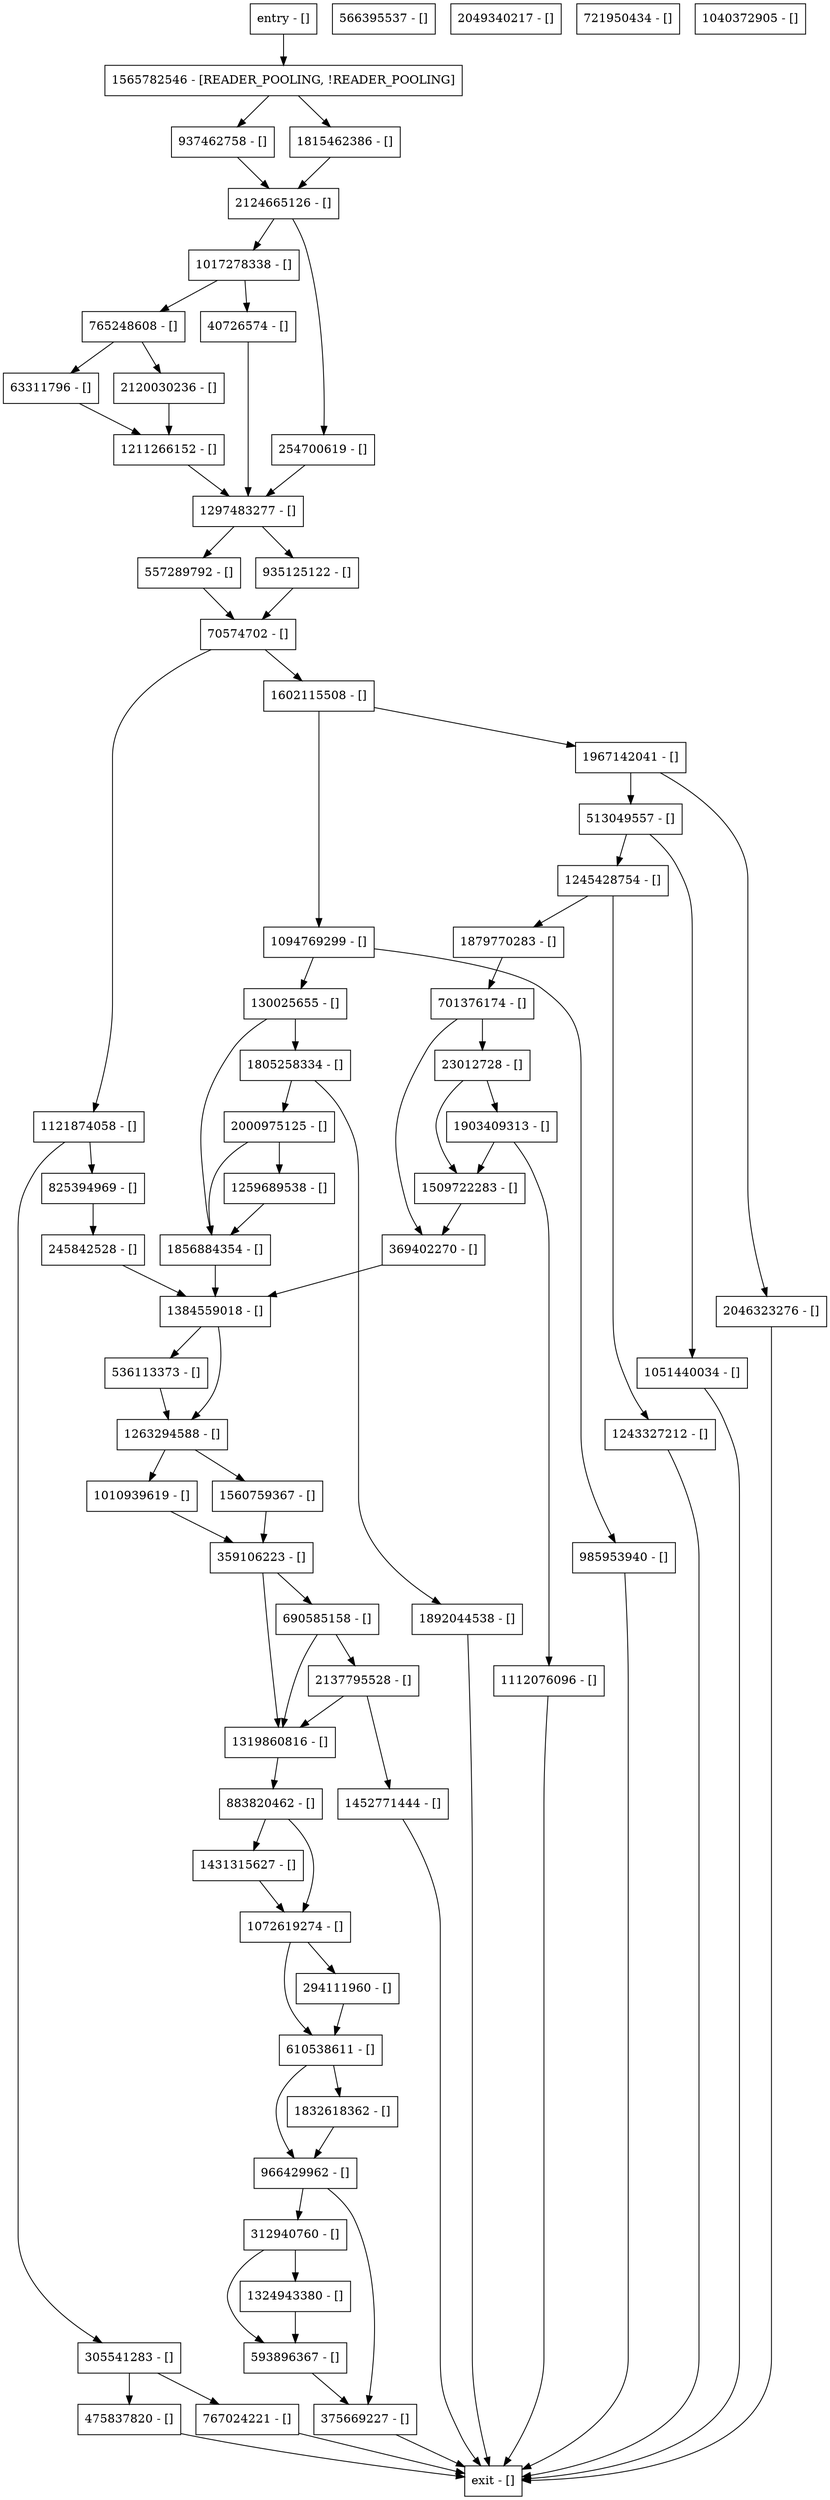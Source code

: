 digraph <init> {
node [shape=record];
2120030236 [label="2120030236 - []"];
475837820 [label="475837820 - []"];
1072619274 [label="1072619274 - []"];
375669227 [label="375669227 - []"];
1805258334 [label="1805258334 - []"];
1384559018 [label="1384559018 - []"];
701376174 [label="701376174 - []"];
1243327212 [label="1243327212 - []"];
1856884354 [label="1856884354 - []"];
557289792 [label="557289792 - []"];
369402270 [label="369402270 - []"];
305541283 [label="305541283 - []"];
513049557 [label="513049557 - []"];
985953940 [label="985953940 - []"];
937462758 [label="937462758 - []"];
70574702 [label="70574702 - []"];
767024221 [label="767024221 - []"];
1112076096 [label="1112076096 - []"];
935125122 [label="935125122 - []"];
566395537 [label="566395537 - []"];
294111960 [label="294111960 - []"];
1259689538 [label="1259689538 - []"];
2049340217 [label="2049340217 - []"];
1297483277 [label="1297483277 - []"];
359106223 [label="359106223 - []"];
40726574 [label="40726574 - []"];
63311796 [label="63311796 - []"];
1431315627 [label="1431315627 - []"];
entry [label="entry - []"];
exit [label="exit - []"];
2137795528 [label="2137795528 - []"];
721950434 [label="721950434 - []"];
130025655 [label="130025655 - []"];
690585158 [label="690585158 - []"];
1832618362 [label="1832618362 - []"];
966429962 [label="966429962 - []"];
1452771444 [label="1452771444 - []"];
1879770283 [label="1879770283 - []"];
2124665126 [label="2124665126 - []"];
23012728 [label="23012728 - []"];
2046323276 [label="2046323276 - []"];
1010939619 [label="1010939619 - []"];
825394969 [label="825394969 - []"];
536113373 [label="536113373 - []"];
1017278338 [label="1017278338 - []"];
254700619 [label="254700619 - []"];
2000975125 [label="2000975125 - []"];
1560759367 [label="1560759367 - []"];
883820462 [label="883820462 - []"];
1967142041 [label="1967142041 - []"];
1245428754 [label="1245428754 - []"];
1892044538 [label="1892044538 - []"];
765248608 [label="765248608 - []"];
1319860816 [label="1319860816 - []"];
312940760 [label="312940760 - []"];
1815462386 [label="1815462386 - []"];
610538611 [label="610538611 - []"];
1051440034 [label="1051440034 - []"];
1121874058 [label="1121874058 - []"];
1565782546 [label="1565782546 - [READER_POOLING, !READER_POOLING]"];
1509722283 [label="1509722283 - []"];
1211266152 [label="1211266152 - []"];
1094769299 [label="1094769299 - []"];
245842528 [label="245842528 - []"];
1263294588 [label="1263294588 - []"];
1602115508 [label="1602115508 - []"];
593896367 [label="593896367 - []"];
1040372905 [label="1040372905 - []"];
1903409313 [label="1903409313 - []"];
1324943380 [label="1324943380 - []"];
entry;
exit;
2120030236 -> 1211266152;
475837820 -> exit;
1072619274 -> 294111960;
1072619274 -> 610538611;
375669227 -> exit;
1805258334 -> 1892044538;
1805258334 -> 2000975125;
1384559018 -> 1263294588;
1384559018 -> 536113373;
701376174 -> 23012728;
701376174 -> 369402270;
1243327212 -> exit;
1856884354 -> 1384559018;
557289792 -> 70574702;
369402270 -> 1384559018;
305541283 -> 475837820;
305541283 -> 767024221;
513049557 -> 1245428754;
513049557 -> 1051440034;
985953940 -> exit;
937462758 -> 2124665126;
70574702 -> 1602115508;
70574702 -> 1121874058;
767024221 -> exit;
1112076096 -> exit;
935125122 -> 70574702;
294111960 -> 610538611;
1259689538 -> 1856884354;
1297483277 -> 935125122;
1297483277 -> 557289792;
359106223 -> 690585158;
359106223 -> 1319860816;
40726574 -> 1297483277;
63311796 -> 1211266152;
1431315627 -> 1072619274;
entry -> 1565782546;
2137795528 -> 1452771444;
2137795528 -> 1319860816;
130025655 -> 1856884354;
130025655 -> 1805258334;
690585158 -> 2137795528;
690585158 -> 1319860816;
1832618362 -> 966429962;
966429962 -> 375669227;
966429962 -> 312940760;
1452771444 -> exit;
1879770283 -> 701376174;
2124665126 -> 1017278338;
2124665126 -> 254700619;
23012728 -> 1509722283;
23012728 -> 1903409313;
2046323276 -> exit;
1010939619 -> 359106223;
825394969 -> 245842528;
536113373 -> 1263294588;
1017278338 -> 765248608;
1017278338 -> 40726574;
254700619 -> 1297483277;
2000975125 -> 1856884354;
2000975125 -> 1259689538;
1560759367 -> 359106223;
883820462 -> 1431315627;
883820462 -> 1072619274;
1967142041 -> 2046323276;
1967142041 -> 513049557;
1245428754 -> 1243327212;
1245428754 -> 1879770283;
1892044538 -> exit;
765248608 -> 2120030236;
765248608 -> 63311796;
1319860816 -> 883820462;
312940760 -> 593896367;
312940760 -> 1324943380;
1815462386 -> 2124665126;
610538611 -> 1832618362;
610538611 -> 966429962;
1051440034 -> exit;
1121874058 -> 825394969;
1121874058 -> 305541283;
1565782546 -> 1815462386;
1565782546 -> 937462758;
1509722283 -> 369402270;
1211266152 -> 1297483277;
1094769299 -> 130025655;
1094769299 -> 985953940;
245842528 -> 1384559018;
1263294588 -> 1560759367;
1263294588 -> 1010939619;
1602115508 -> 1967142041;
1602115508 -> 1094769299;
593896367 -> 375669227;
1903409313 -> 1509722283;
1903409313 -> 1112076096;
1324943380 -> 593896367;
}
